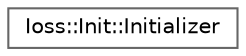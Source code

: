 digraph "Graphical Class Hierarchy"
{
 // INTERACTIVE_SVG=YES
 // LATEX_PDF_SIZE
  bgcolor="transparent";
  edge [fontname=Helvetica,fontsize=10,labelfontname=Helvetica,labelfontsize=10];
  node [fontname=Helvetica,fontsize=10,shape=box,height=0.2,width=0.4];
  rankdir="LR";
  Node0 [id="Node000000",label="Ioss::Init::Initializer",height=0.2,width=0.4,color="grey40", fillcolor="white", style="filled",URL="$classIoss_1_1Init_1_1Initializer.html",tooltip="Initialization of the Ioss library."];
}
